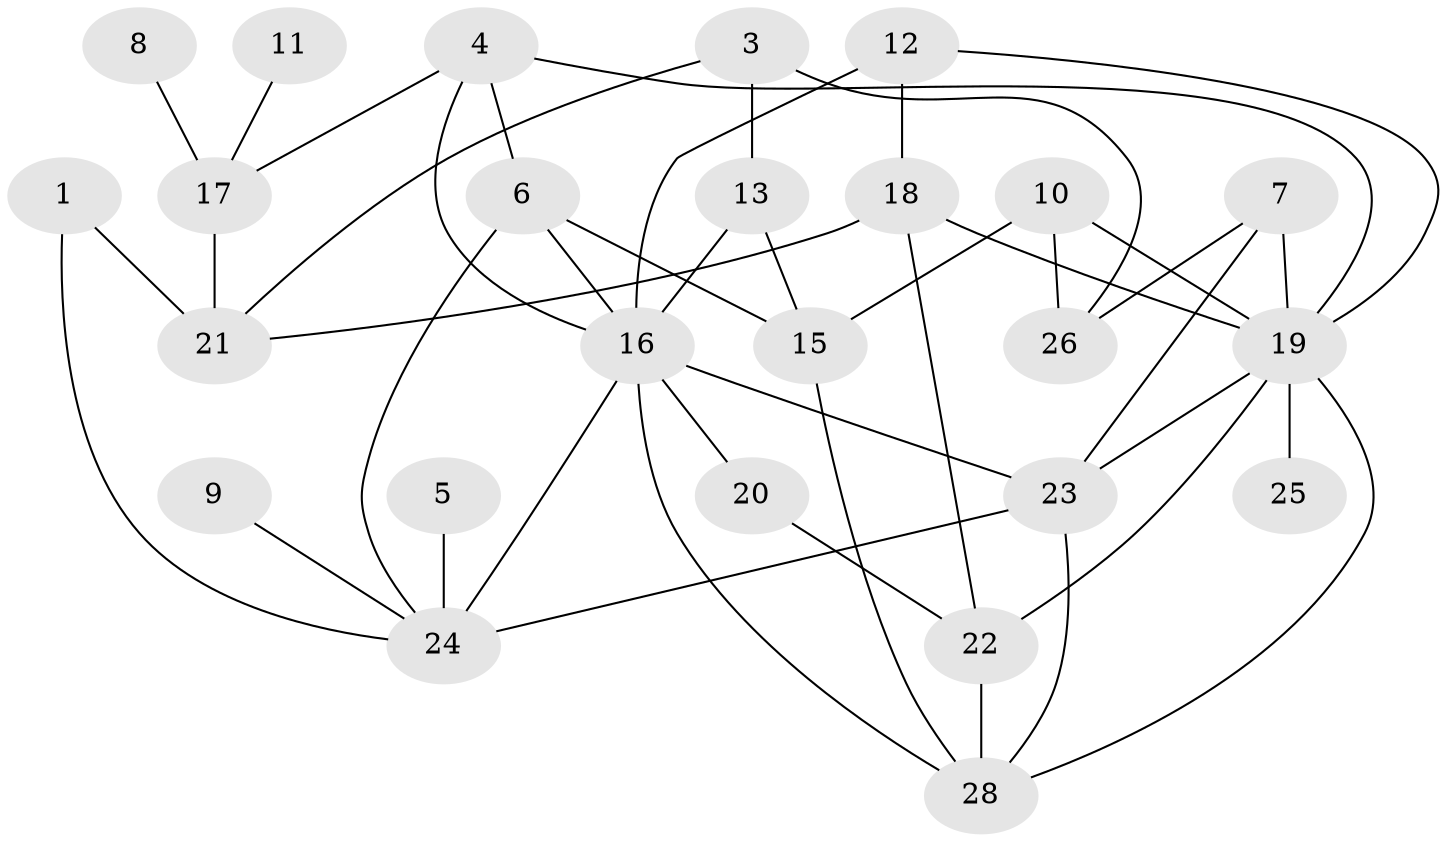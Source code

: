 // original degree distribution, {2: 0.21818181818181817, 4: 0.16363636363636364, 1: 0.16363636363636364, 3: 0.2909090909090909, 5: 0.09090909090909091, 0: 0.05454545454545454, 6: 0.01818181818181818}
// Generated by graph-tools (version 1.1) at 2025/49/03/09/25 03:49:07]
// undirected, 25 vertices, 44 edges
graph export_dot {
graph [start="1"]
  node [color=gray90,style=filled];
  1;
  3;
  4;
  5;
  6;
  7;
  8;
  9;
  10;
  11;
  12;
  13;
  15;
  16;
  17;
  18;
  19;
  20;
  21;
  22;
  23;
  24;
  25;
  26;
  28;
  1 -- 21 [weight=1.0];
  1 -- 24 [weight=1.0];
  3 -- 13 [weight=1.0];
  3 -- 21 [weight=1.0];
  3 -- 26 [weight=1.0];
  4 -- 6 [weight=1.0];
  4 -- 16 [weight=1.0];
  4 -- 17 [weight=1.0];
  4 -- 19 [weight=1.0];
  5 -- 24 [weight=1.0];
  6 -- 15 [weight=1.0];
  6 -- 16 [weight=1.0];
  6 -- 24 [weight=1.0];
  7 -- 19 [weight=1.0];
  7 -- 23 [weight=1.0];
  7 -- 26 [weight=1.0];
  8 -- 17 [weight=1.0];
  9 -- 24 [weight=1.0];
  10 -- 15 [weight=1.0];
  10 -- 19 [weight=1.0];
  10 -- 26 [weight=1.0];
  11 -- 17 [weight=1.0];
  12 -- 16 [weight=1.0];
  12 -- 18 [weight=1.0];
  12 -- 19 [weight=1.0];
  13 -- 15 [weight=1.0];
  13 -- 16 [weight=1.0];
  15 -- 28 [weight=1.0];
  16 -- 20 [weight=1.0];
  16 -- 23 [weight=1.0];
  16 -- 24 [weight=1.0];
  16 -- 28 [weight=1.0];
  17 -- 21 [weight=1.0];
  18 -- 19 [weight=1.0];
  18 -- 21 [weight=1.0];
  18 -- 22 [weight=1.0];
  19 -- 22 [weight=2.0];
  19 -- 23 [weight=1.0];
  19 -- 25 [weight=1.0];
  19 -- 28 [weight=1.0];
  20 -- 22 [weight=1.0];
  22 -- 28 [weight=1.0];
  23 -- 24 [weight=2.0];
  23 -- 28 [weight=1.0];
}
